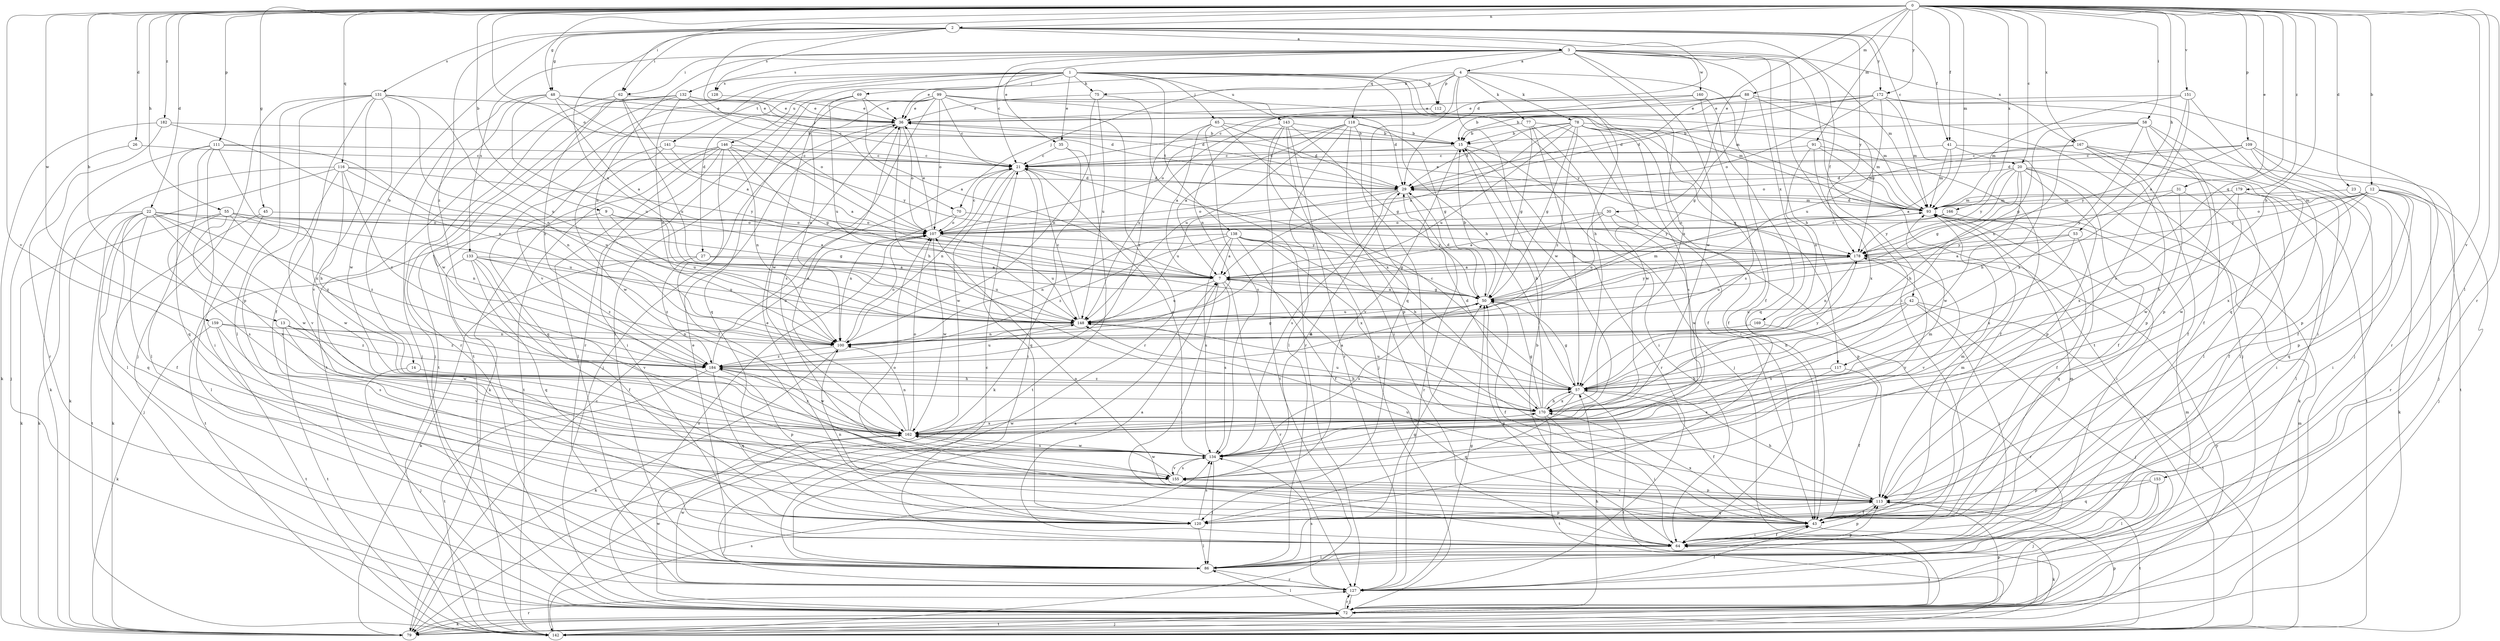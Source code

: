 strict digraph  {
0;
1;
2;
3;
4;
7;
9;
12;
13;
14;
15;
20;
21;
22;
23;
26;
27;
29;
30;
31;
35;
36;
41;
42;
43;
45;
48;
50;
53;
55;
57;
58;
62;
64;
65;
69;
70;
72;
75;
77;
78;
79;
86;
88;
91;
93;
99;
100;
107;
109;
111;
112;
113;
116;
117;
118;
120;
127;
128;
131;
132;
133;
134;
138;
141;
142;
143;
146;
148;
151;
153;
155;
159;
160;
162;
166;
167;
169;
170;
172;
178;
179;
182;
184;
0 -> 9  [label=b];
0 -> 12  [label=b];
0 -> 13  [label=b];
0 -> 20  [label=c];
0 -> 22  [label=d];
0 -> 23  [label=d];
0 -> 26  [label=d];
0 -> 30  [label=e];
0 -> 31  [label=e];
0 -> 41  [label=f];
0 -> 45  [label=g];
0 -> 48  [label=g];
0 -> 53  [label=h];
0 -> 55  [label=h];
0 -> 57  [label=h];
0 -> 58  [label=i];
0 -> 62  [label=i];
0 -> 86  [label=l];
0 -> 88  [label=m];
0 -> 91  [label=m];
0 -> 93  [label=m];
0 -> 107  [label=o];
0 -> 109  [label=p];
0 -> 111  [label=p];
0 -> 116  [label=q];
0 -> 117  [label=q];
0 -> 127  [label=r];
0 -> 151  [label=v];
0 -> 153  [label=v];
0 -> 155  [label=v];
0 -> 159  [label=w];
0 -> 166  [label=x];
0 -> 167  [label=x];
0 -> 172  [label=y];
0 -> 179  [label=z];
0 -> 182  [label=z];
0 -> 2  [label=n];
1 -> 27  [label=d];
1 -> 35  [label=e];
1 -> 57  [label=h];
1 -> 65  [label=j];
1 -> 69  [label=j];
1 -> 75  [label=k];
1 -> 93  [label=m];
1 -> 112  [label=p];
1 -> 117  [label=q];
1 -> 128  [label=s];
1 -> 138  [label=t];
1 -> 141  [label=t];
1 -> 142  [label=t];
1 -> 143  [label=u];
1 -> 146  [label=u];
1 -> 155  [label=v];
2 -> 3  [label=a];
2 -> 14  [label=b];
2 -> 20  [label=c];
2 -> 29  [label=d];
2 -> 41  [label=f];
2 -> 42  [label=f];
2 -> 48  [label=g];
2 -> 62  [label=i];
2 -> 70  [label=j];
2 -> 128  [label=s];
2 -> 131  [label=s];
2 -> 148  [label=u];
2 -> 172  [label=y];
2 -> 178  [label=y];
2 -> 184  [label=z];
3 -> 4  [label=a];
3 -> 21  [label=c];
3 -> 35  [label=e];
3 -> 57  [label=h];
3 -> 62  [label=i];
3 -> 64  [label=i];
3 -> 93  [label=m];
3 -> 100  [label=n];
3 -> 118  [label=q];
3 -> 132  [label=s];
3 -> 133  [label=s];
3 -> 142  [label=t];
3 -> 160  [label=w];
3 -> 162  [label=w];
3 -> 167  [label=x];
3 -> 169  [label=x];
3 -> 170  [label=x];
4 -> 36  [label=e];
4 -> 43  [label=f];
4 -> 57  [label=h];
4 -> 70  [label=j];
4 -> 75  [label=k];
4 -> 77  [label=k];
4 -> 78  [label=k];
4 -> 112  [label=p];
4 -> 120  [label=q];
4 -> 162  [label=w];
7 -> 50  [label=g];
7 -> 64  [label=i];
7 -> 127  [label=r];
7 -> 134  [label=s];
7 -> 148  [label=u];
9 -> 7  [label=a];
9 -> 107  [label=o];
9 -> 142  [label=t];
9 -> 148  [label=u];
12 -> 57  [label=h];
12 -> 64  [label=i];
12 -> 72  [label=j];
12 -> 93  [label=m];
12 -> 107  [label=o];
12 -> 113  [label=p];
12 -> 127  [label=r];
12 -> 170  [label=x];
12 -> 178  [label=y];
13 -> 100  [label=n];
13 -> 142  [label=t];
13 -> 155  [label=v];
13 -> 162  [label=w];
13 -> 184  [label=z];
14 -> 57  [label=h];
14 -> 72  [label=j];
15 -> 21  [label=c];
15 -> 64  [label=i];
15 -> 127  [label=r];
15 -> 155  [label=v];
20 -> 29  [label=d];
20 -> 43  [label=f];
20 -> 50  [label=g];
20 -> 57  [label=h];
20 -> 79  [label=k];
20 -> 113  [label=p];
20 -> 142  [label=t];
20 -> 162  [label=w];
20 -> 178  [label=y];
21 -> 29  [label=d];
21 -> 64  [label=i];
21 -> 100  [label=n];
21 -> 120  [label=q];
21 -> 162  [label=w];
22 -> 43  [label=f];
22 -> 72  [label=j];
22 -> 79  [label=k];
22 -> 107  [label=o];
22 -> 120  [label=q];
22 -> 134  [label=s];
22 -> 142  [label=t];
22 -> 148  [label=u];
22 -> 162  [label=w];
22 -> 184  [label=z];
23 -> 79  [label=k];
23 -> 93  [label=m];
23 -> 120  [label=q];
26 -> 21  [label=c];
26 -> 72  [label=j];
27 -> 7  [label=a];
27 -> 79  [label=k];
27 -> 148  [label=u];
27 -> 184  [label=z];
29 -> 93  [label=m];
29 -> 107  [label=o];
29 -> 127  [label=r];
29 -> 134  [label=s];
29 -> 148  [label=u];
30 -> 7  [label=a];
30 -> 107  [label=o];
30 -> 113  [label=p];
30 -> 148  [label=u];
30 -> 162  [label=w];
31 -> 64  [label=i];
31 -> 93  [label=m];
31 -> 162  [label=w];
31 -> 178  [label=y];
35 -> 21  [label=c];
35 -> 79  [label=k];
35 -> 142  [label=t];
36 -> 15  [label=b];
36 -> 57  [label=h];
36 -> 72  [label=j];
36 -> 107  [label=o];
41 -> 7  [label=a];
41 -> 21  [label=c];
41 -> 57  [label=h];
41 -> 86  [label=l];
41 -> 93  [label=m];
42 -> 57  [label=h];
42 -> 64  [label=i];
42 -> 72  [label=j];
42 -> 134  [label=s];
42 -> 142  [label=t];
42 -> 148  [label=u];
43 -> 64  [label=i];
43 -> 79  [label=k];
43 -> 93  [label=m];
43 -> 107  [label=o];
43 -> 170  [label=x];
45 -> 79  [label=k];
45 -> 86  [label=l];
45 -> 107  [label=o];
48 -> 7  [label=a];
48 -> 29  [label=d];
48 -> 36  [label=e];
48 -> 72  [label=j];
48 -> 107  [label=o];
48 -> 148  [label=u];
48 -> 162  [label=w];
50 -> 7  [label=a];
50 -> 15  [label=b];
50 -> 29  [label=d];
50 -> 43  [label=f];
50 -> 93  [label=m];
50 -> 134  [label=s];
50 -> 148  [label=u];
50 -> 178  [label=y];
53 -> 7  [label=a];
53 -> 120  [label=q];
53 -> 170  [label=x];
53 -> 178  [label=y];
55 -> 50  [label=g];
55 -> 79  [label=k];
55 -> 100  [label=n];
55 -> 107  [label=o];
55 -> 134  [label=s];
55 -> 162  [label=w];
55 -> 184  [label=z];
57 -> 21  [label=c];
57 -> 43  [label=f];
57 -> 50  [label=g];
57 -> 120  [label=q];
57 -> 142  [label=t];
57 -> 148  [label=u];
57 -> 170  [label=x];
57 -> 178  [label=y];
57 -> 184  [label=z];
58 -> 15  [label=b];
58 -> 43  [label=f];
58 -> 50  [label=g];
58 -> 64  [label=i];
58 -> 100  [label=n];
58 -> 113  [label=p];
58 -> 170  [label=x];
62 -> 7  [label=a];
62 -> 36  [label=e];
62 -> 142  [label=t];
62 -> 148  [label=u];
62 -> 184  [label=z];
64 -> 7  [label=a];
64 -> 15  [label=b];
64 -> 43  [label=f];
64 -> 50  [label=g];
64 -> 86  [label=l];
64 -> 93  [label=m];
64 -> 113  [label=p];
65 -> 7  [label=a];
65 -> 15  [label=b];
65 -> 29  [label=d];
65 -> 134  [label=s];
65 -> 170  [label=x];
65 -> 184  [label=z];
69 -> 7  [label=a];
69 -> 36  [label=e];
69 -> 127  [label=r];
69 -> 148  [label=u];
69 -> 162  [label=w];
70 -> 100  [label=n];
70 -> 107  [label=o];
70 -> 178  [label=y];
72 -> 57  [label=h];
72 -> 64  [label=i];
72 -> 79  [label=k];
72 -> 86  [label=l];
72 -> 93  [label=m];
72 -> 107  [label=o];
72 -> 113  [label=p];
72 -> 127  [label=r];
72 -> 142  [label=t];
72 -> 162  [label=w];
75 -> 36  [label=e];
75 -> 100  [label=n];
75 -> 127  [label=r];
75 -> 148  [label=u];
77 -> 15  [label=b];
77 -> 43  [label=f];
77 -> 50  [label=g];
77 -> 57  [label=h];
77 -> 72  [label=j];
78 -> 7  [label=a];
78 -> 15  [label=b];
78 -> 29  [label=d];
78 -> 43  [label=f];
78 -> 50  [label=g];
78 -> 64  [label=i];
78 -> 93  [label=m];
78 -> 134  [label=s];
78 -> 148  [label=u];
78 -> 162  [label=w];
78 -> 184  [label=z];
79 -> 21  [label=c];
79 -> 113  [label=p];
79 -> 127  [label=r];
79 -> 178  [label=y];
86 -> 7  [label=a];
86 -> 21  [label=c];
86 -> 36  [label=e];
86 -> 50  [label=g];
86 -> 113  [label=p];
86 -> 127  [label=r];
88 -> 21  [label=c];
88 -> 29  [label=d];
88 -> 36  [label=e];
88 -> 50  [label=g];
88 -> 72  [label=j];
88 -> 178  [label=y];
91 -> 21  [label=c];
91 -> 43  [label=f];
91 -> 93  [label=m];
91 -> 100  [label=n];
91 -> 170  [label=x];
93 -> 29  [label=d];
93 -> 36  [label=e];
93 -> 64  [label=i];
93 -> 107  [label=o];
99 -> 21  [label=c];
99 -> 29  [label=d];
99 -> 36  [label=e];
99 -> 86  [label=l];
99 -> 93  [label=m];
99 -> 100  [label=n];
99 -> 107  [label=o];
99 -> 120  [label=q];
99 -> 127  [label=r];
99 -> 134  [label=s];
99 -> 178  [label=y];
100 -> 50  [label=g];
100 -> 79  [label=k];
100 -> 107  [label=o];
100 -> 184  [label=z];
107 -> 21  [label=c];
107 -> 36  [label=e];
107 -> 148  [label=u];
107 -> 162  [label=w];
107 -> 178  [label=y];
109 -> 21  [label=c];
109 -> 29  [label=d];
109 -> 43  [label=f];
109 -> 72  [label=j];
109 -> 113  [label=p];
109 -> 178  [label=y];
111 -> 21  [label=c];
111 -> 64  [label=i];
111 -> 79  [label=k];
111 -> 86  [label=l];
111 -> 100  [label=n];
111 -> 120  [label=q];
111 -> 170  [label=x];
112 -> 93  [label=m];
112 -> 100  [label=n];
113 -> 43  [label=f];
113 -> 57  [label=h];
113 -> 93  [label=m];
113 -> 107  [label=o];
113 -> 120  [label=q];
113 -> 142  [label=t];
113 -> 148  [label=u];
113 -> 155  [label=v];
116 -> 29  [label=d];
116 -> 57  [label=h];
116 -> 79  [label=k];
116 -> 86  [label=l];
116 -> 148  [label=u];
116 -> 155  [label=v];
116 -> 178  [label=y];
116 -> 184  [label=z];
117 -> 43  [label=f];
117 -> 57  [label=h];
117 -> 134  [label=s];
118 -> 7  [label=a];
118 -> 15  [label=b];
118 -> 43  [label=f];
118 -> 50  [label=g];
118 -> 86  [label=l];
118 -> 107  [label=o];
118 -> 113  [label=p];
118 -> 148  [label=u];
120 -> 36  [label=e];
120 -> 86  [label=l];
120 -> 100  [label=n];
120 -> 113  [label=p];
120 -> 134  [label=s];
127 -> 43  [label=f];
127 -> 50  [label=g];
127 -> 72  [label=j];
127 -> 134  [label=s];
127 -> 162  [label=w];
128 -> 36  [label=e];
131 -> 36  [label=e];
131 -> 43  [label=f];
131 -> 72  [label=j];
131 -> 86  [label=l];
131 -> 100  [label=n];
131 -> 113  [label=p];
131 -> 148  [label=u];
131 -> 155  [label=v];
131 -> 162  [label=w];
132 -> 21  [label=c];
132 -> 29  [label=d];
132 -> 36  [label=e];
132 -> 72  [label=j];
132 -> 100  [label=n];
132 -> 127  [label=r];
132 -> 142  [label=t];
133 -> 7  [label=a];
133 -> 43  [label=f];
133 -> 64  [label=i];
133 -> 120  [label=q];
133 -> 148  [label=u];
133 -> 155  [label=v];
133 -> 184  [label=z];
134 -> 21  [label=c];
134 -> 86  [label=l];
134 -> 93  [label=m];
134 -> 155  [label=v];
134 -> 162  [label=w];
138 -> 7  [label=a];
138 -> 43  [label=f];
138 -> 50  [label=g];
138 -> 57  [label=h];
138 -> 100  [label=n];
138 -> 134  [label=s];
138 -> 170  [label=x];
138 -> 178  [label=y];
138 -> 184  [label=z];
141 -> 7  [label=a];
141 -> 21  [label=c];
141 -> 120  [label=q];
141 -> 162  [label=w];
142 -> 72  [label=j];
142 -> 93  [label=m];
142 -> 134  [label=s];
143 -> 15  [label=b];
143 -> 50  [label=g];
143 -> 64  [label=i];
143 -> 72  [label=j];
143 -> 127  [label=r];
143 -> 142  [label=t];
143 -> 148  [label=u];
146 -> 21  [label=c];
146 -> 43  [label=f];
146 -> 50  [label=g];
146 -> 64  [label=i];
146 -> 79  [label=k];
146 -> 86  [label=l];
146 -> 100  [label=n];
146 -> 142  [label=t];
146 -> 178  [label=y];
148 -> 21  [label=c];
148 -> 100  [label=n];
151 -> 7  [label=a];
151 -> 36  [label=e];
151 -> 93  [label=m];
151 -> 120  [label=q];
151 -> 134  [label=s];
153 -> 72  [label=j];
153 -> 86  [label=l];
153 -> 113  [label=p];
153 -> 120  [label=q];
155 -> 29  [label=d];
155 -> 113  [label=p];
155 -> 134  [label=s];
155 -> 162  [label=w];
155 -> 178  [label=y];
159 -> 79  [label=k];
159 -> 100  [label=n];
159 -> 134  [label=s];
159 -> 142  [label=t];
159 -> 184  [label=z];
160 -> 15  [label=b];
160 -> 36  [label=e];
160 -> 120  [label=q];
160 -> 134  [label=s];
162 -> 36  [label=e];
162 -> 100  [label=n];
162 -> 107  [label=o];
162 -> 134  [label=s];
162 -> 170  [label=x];
162 -> 184  [label=z];
166 -> 43  [label=f];
166 -> 107  [label=o];
166 -> 178  [label=y];
167 -> 21  [label=c];
167 -> 43  [label=f];
167 -> 86  [label=l];
167 -> 107  [label=o];
167 -> 113  [label=p];
167 -> 142  [label=t];
169 -> 100  [label=n];
169 -> 127  [label=r];
170 -> 7  [label=a];
170 -> 15  [label=b];
170 -> 29  [label=d];
170 -> 50  [label=g];
170 -> 57  [label=h];
170 -> 64  [label=i];
170 -> 142  [label=t];
170 -> 148  [label=u];
170 -> 162  [label=w];
172 -> 15  [label=b];
172 -> 29  [label=d];
172 -> 36  [label=e];
172 -> 72  [label=j];
172 -> 93  [label=m];
172 -> 107  [label=o];
172 -> 127  [label=r];
172 -> 148  [label=u];
178 -> 7  [label=a];
178 -> 100  [label=n];
178 -> 148  [label=u];
178 -> 155  [label=v];
179 -> 43  [label=f];
179 -> 86  [label=l];
179 -> 93  [label=m];
179 -> 162  [label=w];
179 -> 170  [label=x];
182 -> 15  [label=b];
182 -> 79  [label=k];
182 -> 100  [label=n];
182 -> 127  [label=r];
184 -> 57  [label=h];
184 -> 107  [label=o];
184 -> 113  [label=p];
184 -> 120  [label=q];
184 -> 142  [label=t];
184 -> 148  [label=u];
184 -> 162  [label=w];
}
